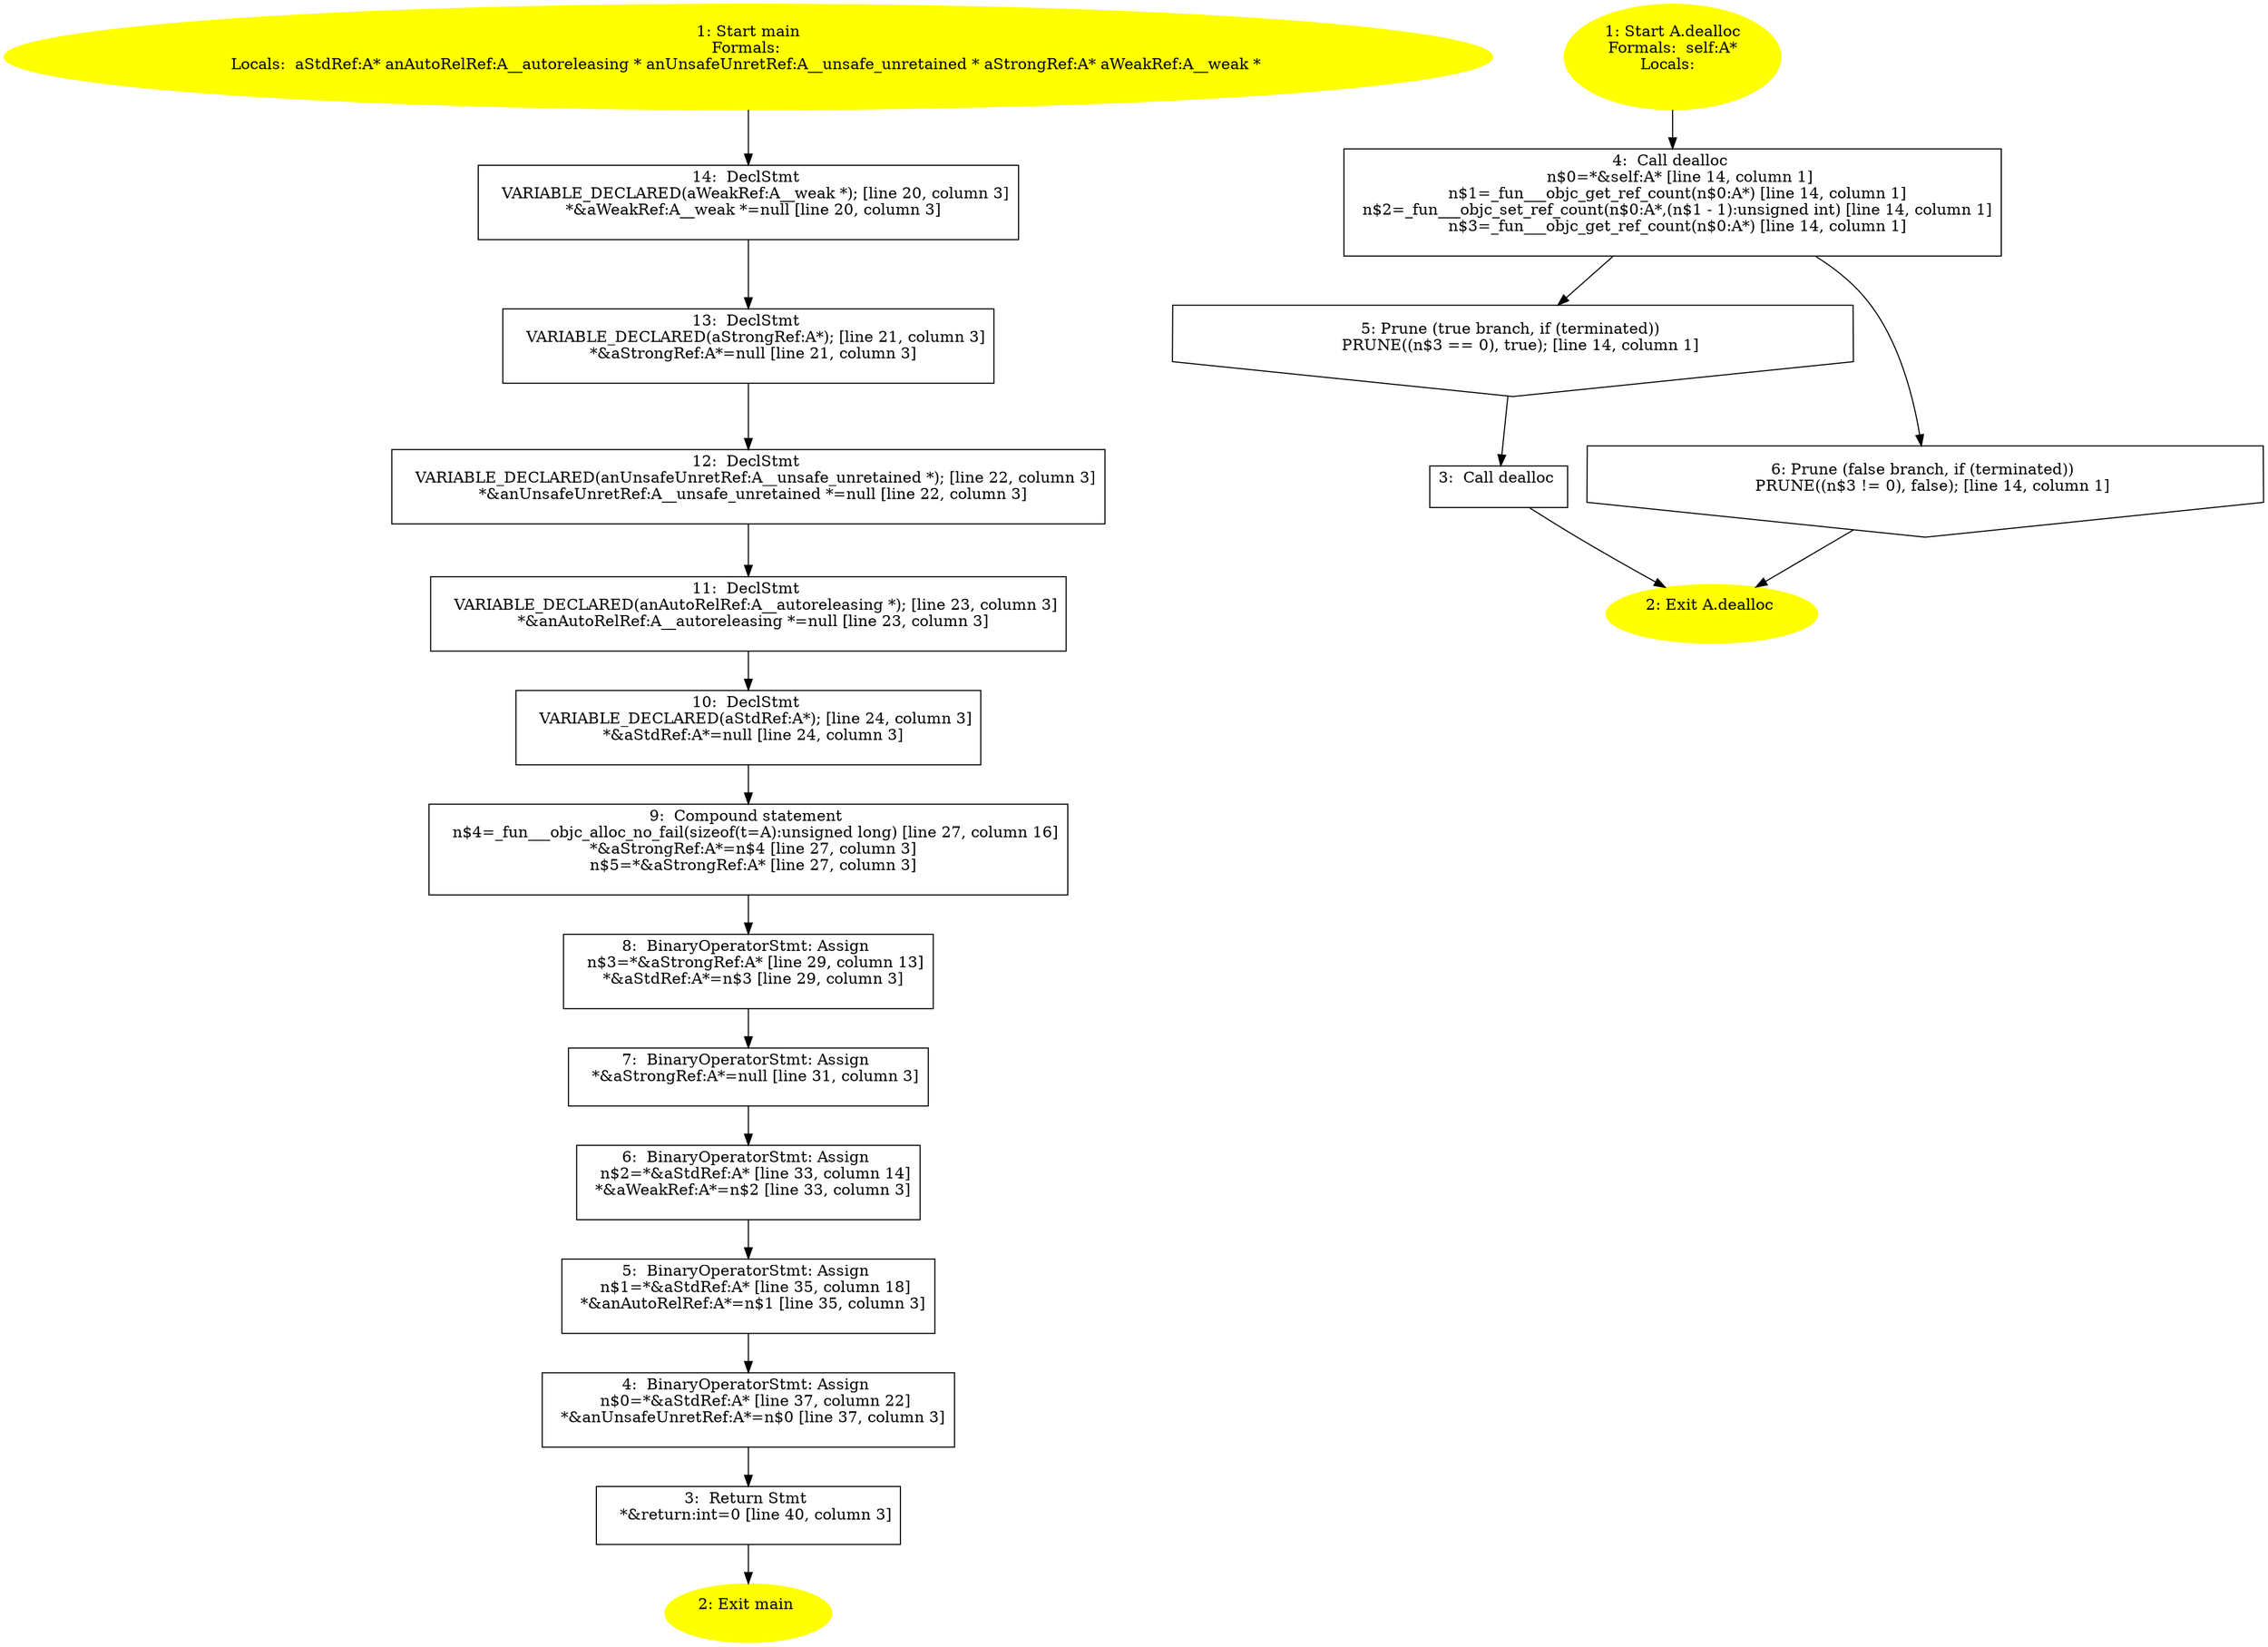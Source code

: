 /* @generated */
digraph cfg {
"main.fad58de7366495db4650cfefac2fcd61_1" [label="1: Start main\nFormals: \nLocals:  aStdRef:A* anAutoRelRef:A__autoreleasing * anUnsafeUnretRef:A__unsafe_unretained * aStrongRef:A* aWeakRef:A__weak * \n  " color=yellow style=filled]
	

	 "main.fad58de7366495db4650cfefac2fcd61_1" -> "main.fad58de7366495db4650cfefac2fcd61_14" ;
"main.fad58de7366495db4650cfefac2fcd61_2" [label="2: Exit main \n  " color=yellow style=filled]
	

"main.fad58de7366495db4650cfefac2fcd61_3" [label="3:  Return Stmt \n   *&return:int=0 [line 40, column 3]\n " shape="box"]
	

	 "main.fad58de7366495db4650cfefac2fcd61_3" -> "main.fad58de7366495db4650cfefac2fcd61_2" ;
"main.fad58de7366495db4650cfefac2fcd61_4" [label="4:  BinaryOperatorStmt: Assign \n   n$0=*&aStdRef:A* [line 37, column 22]\n  *&anUnsafeUnretRef:A*=n$0 [line 37, column 3]\n " shape="box"]
	

	 "main.fad58de7366495db4650cfefac2fcd61_4" -> "main.fad58de7366495db4650cfefac2fcd61_3" ;
"main.fad58de7366495db4650cfefac2fcd61_5" [label="5:  BinaryOperatorStmt: Assign \n   n$1=*&aStdRef:A* [line 35, column 18]\n  *&anAutoRelRef:A*=n$1 [line 35, column 3]\n " shape="box"]
	

	 "main.fad58de7366495db4650cfefac2fcd61_5" -> "main.fad58de7366495db4650cfefac2fcd61_4" ;
"main.fad58de7366495db4650cfefac2fcd61_6" [label="6:  BinaryOperatorStmt: Assign \n   n$2=*&aStdRef:A* [line 33, column 14]\n  *&aWeakRef:A*=n$2 [line 33, column 3]\n " shape="box"]
	

	 "main.fad58de7366495db4650cfefac2fcd61_6" -> "main.fad58de7366495db4650cfefac2fcd61_5" ;
"main.fad58de7366495db4650cfefac2fcd61_7" [label="7:  BinaryOperatorStmt: Assign \n   *&aStrongRef:A*=null [line 31, column 3]\n " shape="box"]
	

	 "main.fad58de7366495db4650cfefac2fcd61_7" -> "main.fad58de7366495db4650cfefac2fcd61_6" ;
"main.fad58de7366495db4650cfefac2fcd61_8" [label="8:  BinaryOperatorStmt: Assign \n   n$3=*&aStrongRef:A* [line 29, column 13]\n  *&aStdRef:A*=n$3 [line 29, column 3]\n " shape="box"]
	

	 "main.fad58de7366495db4650cfefac2fcd61_8" -> "main.fad58de7366495db4650cfefac2fcd61_7" ;
"main.fad58de7366495db4650cfefac2fcd61_9" [label="9:  Compound statement \n   n$4=_fun___objc_alloc_no_fail(sizeof(t=A):unsigned long) [line 27, column 16]\n  *&aStrongRef:A*=n$4 [line 27, column 3]\n  n$5=*&aStrongRef:A* [line 27, column 3]\n " shape="box"]
	

	 "main.fad58de7366495db4650cfefac2fcd61_9" -> "main.fad58de7366495db4650cfefac2fcd61_8" ;
"main.fad58de7366495db4650cfefac2fcd61_10" [label="10:  DeclStmt \n   VARIABLE_DECLARED(aStdRef:A*); [line 24, column 3]\n  *&aStdRef:A*=null [line 24, column 3]\n " shape="box"]
	

	 "main.fad58de7366495db4650cfefac2fcd61_10" -> "main.fad58de7366495db4650cfefac2fcd61_9" ;
"main.fad58de7366495db4650cfefac2fcd61_11" [label="11:  DeclStmt \n   VARIABLE_DECLARED(anAutoRelRef:A__autoreleasing *); [line 23, column 3]\n  *&anAutoRelRef:A__autoreleasing *=null [line 23, column 3]\n " shape="box"]
	

	 "main.fad58de7366495db4650cfefac2fcd61_11" -> "main.fad58de7366495db4650cfefac2fcd61_10" ;
"main.fad58de7366495db4650cfefac2fcd61_12" [label="12:  DeclStmt \n   VARIABLE_DECLARED(anUnsafeUnretRef:A__unsafe_unretained *); [line 22, column 3]\n  *&anUnsafeUnretRef:A__unsafe_unretained *=null [line 22, column 3]\n " shape="box"]
	

	 "main.fad58de7366495db4650cfefac2fcd61_12" -> "main.fad58de7366495db4650cfefac2fcd61_11" ;
"main.fad58de7366495db4650cfefac2fcd61_13" [label="13:  DeclStmt \n   VARIABLE_DECLARED(aStrongRef:A*); [line 21, column 3]\n  *&aStrongRef:A*=null [line 21, column 3]\n " shape="box"]
	

	 "main.fad58de7366495db4650cfefac2fcd61_13" -> "main.fad58de7366495db4650cfefac2fcd61_12" ;
"main.fad58de7366495db4650cfefac2fcd61_14" [label="14:  DeclStmt \n   VARIABLE_DECLARED(aWeakRef:A__weak *); [line 20, column 3]\n  *&aWeakRef:A__weak *=null [line 20, column 3]\n " shape="box"]
	

	 "main.fad58de7366495db4650cfefac2fcd61_14" -> "main.fad58de7366495db4650cfefac2fcd61_13" ;
"dealloc#A#instance.55ac864e91dcd5d484e8ab7d8eb94fcb_1" [label="1: Start A.dealloc\nFormals:  self:A*\nLocals:  \n  " color=yellow style=filled]
	

	 "dealloc#A#instance.55ac864e91dcd5d484e8ab7d8eb94fcb_1" -> "dealloc#A#instance.55ac864e91dcd5d484e8ab7d8eb94fcb_4" ;
"dealloc#A#instance.55ac864e91dcd5d484e8ab7d8eb94fcb_2" [label="2: Exit A.dealloc \n  " color=yellow style=filled]
	

"dealloc#A#instance.55ac864e91dcd5d484e8ab7d8eb94fcb_3" [label="3:  Call dealloc \n  " shape="box"]
	

	 "dealloc#A#instance.55ac864e91dcd5d484e8ab7d8eb94fcb_3" -> "dealloc#A#instance.55ac864e91dcd5d484e8ab7d8eb94fcb_2" ;
"dealloc#A#instance.55ac864e91dcd5d484e8ab7d8eb94fcb_4" [label="4:  Call dealloc \n   n$0=*&self:A* [line 14, column 1]\n  n$1=_fun___objc_get_ref_count(n$0:A*) [line 14, column 1]\n  n$2=_fun___objc_set_ref_count(n$0:A*,(n$1 - 1):unsigned int) [line 14, column 1]\n  n$3=_fun___objc_get_ref_count(n$0:A*) [line 14, column 1]\n " shape="box"]
	

	 "dealloc#A#instance.55ac864e91dcd5d484e8ab7d8eb94fcb_4" -> "dealloc#A#instance.55ac864e91dcd5d484e8ab7d8eb94fcb_5" ;
	 "dealloc#A#instance.55ac864e91dcd5d484e8ab7d8eb94fcb_4" -> "dealloc#A#instance.55ac864e91dcd5d484e8ab7d8eb94fcb_6" ;
"dealloc#A#instance.55ac864e91dcd5d484e8ab7d8eb94fcb_5" [label="5: Prune (true branch, if (terminated)) \n   PRUNE((n$3 == 0), true); [line 14, column 1]\n " shape="invhouse"]
	

	 "dealloc#A#instance.55ac864e91dcd5d484e8ab7d8eb94fcb_5" -> "dealloc#A#instance.55ac864e91dcd5d484e8ab7d8eb94fcb_3" ;
"dealloc#A#instance.55ac864e91dcd5d484e8ab7d8eb94fcb_6" [label="6: Prune (false branch, if (terminated)) \n   PRUNE((n$3 != 0), false); [line 14, column 1]\n " shape="invhouse"]
	

	 "dealloc#A#instance.55ac864e91dcd5d484e8ab7d8eb94fcb_6" -> "dealloc#A#instance.55ac864e91dcd5d484e8ab7d8eb94fcb_2" ;
}

